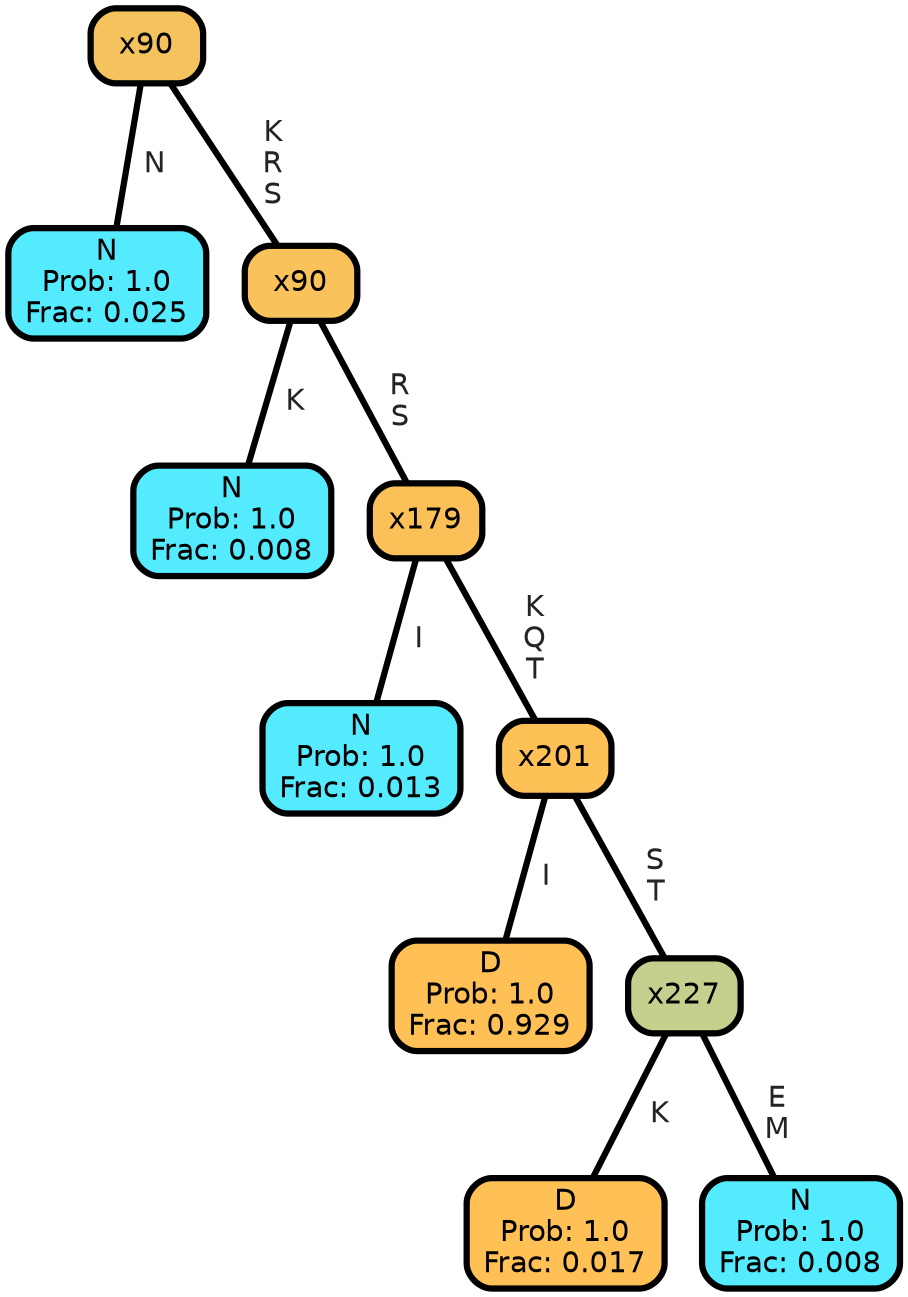 graph Tree {
node [shape=box, style="filled, rounded",color="black",penwidth="3",fontcolor="black",                 fontname=helvetica] ;
graph [ranksep="0 equally", splines=straight,                 bgcolor=transparent, dpi=200] ;
edge [fontname=helvetica, fontweight=bold,fontcolor=grey14,color=black] ;
0 [label="N
Prob: 1.0
Frac: 0.025", fillcolor="#55ebff"] ;
1 [label="x90", fillcolor="#f5c35e"] ;
2 [label="N
Prob: 1.0
Frac: 0.008", fillcolor="#55ebff"] ;
3 [label="x90", fillcolor="#f9c25a"] ;
4 [label="N
Prob: 1.0
Frac: 0.013", fillcolor="#55ebff"] ;
5 [label="x179", fillcolor="#fbc158"] ;
6 [label="D
Prob: 1.0
Frac: 0.929", fillcolor="#ffc155"] ;
7 [label="x201", fillcolor="#fdc156"] ;
8 [label="D
Prob: 1.0
Frac: 0.017", fillcolor="#ffc155"] ;
9 [label="x227", fillcolor="#c6cf8d"] ;
10 [label="N
Prob: 1.0
Frac: 0.008", fillcolor="#55ebff"] ;
1 -- 0 [label=" N",penwidth=3] ;
1 -- 3 [label=" K\n R\n S",penwidth=3] ;
3 -- 2 [label=" K",penwidth=3] ;
3 -- 5 [label=" R\n S",penwidth=3] ;
5 -- 4 [label=" I",penwidth=3] ;
5 -- 7 [label=" K\n Q\n T",penwidth=3] ;
7 -- 6 [label=" I",penwidth=3] ;
7 -- 9 [label=" S\n T",penwidth=3] ;
9 -- 8 [label=" K",penwidth=3] ;
9 -- 10 [label=" E\n M",penwidth=3] ;
{rank = same;}}